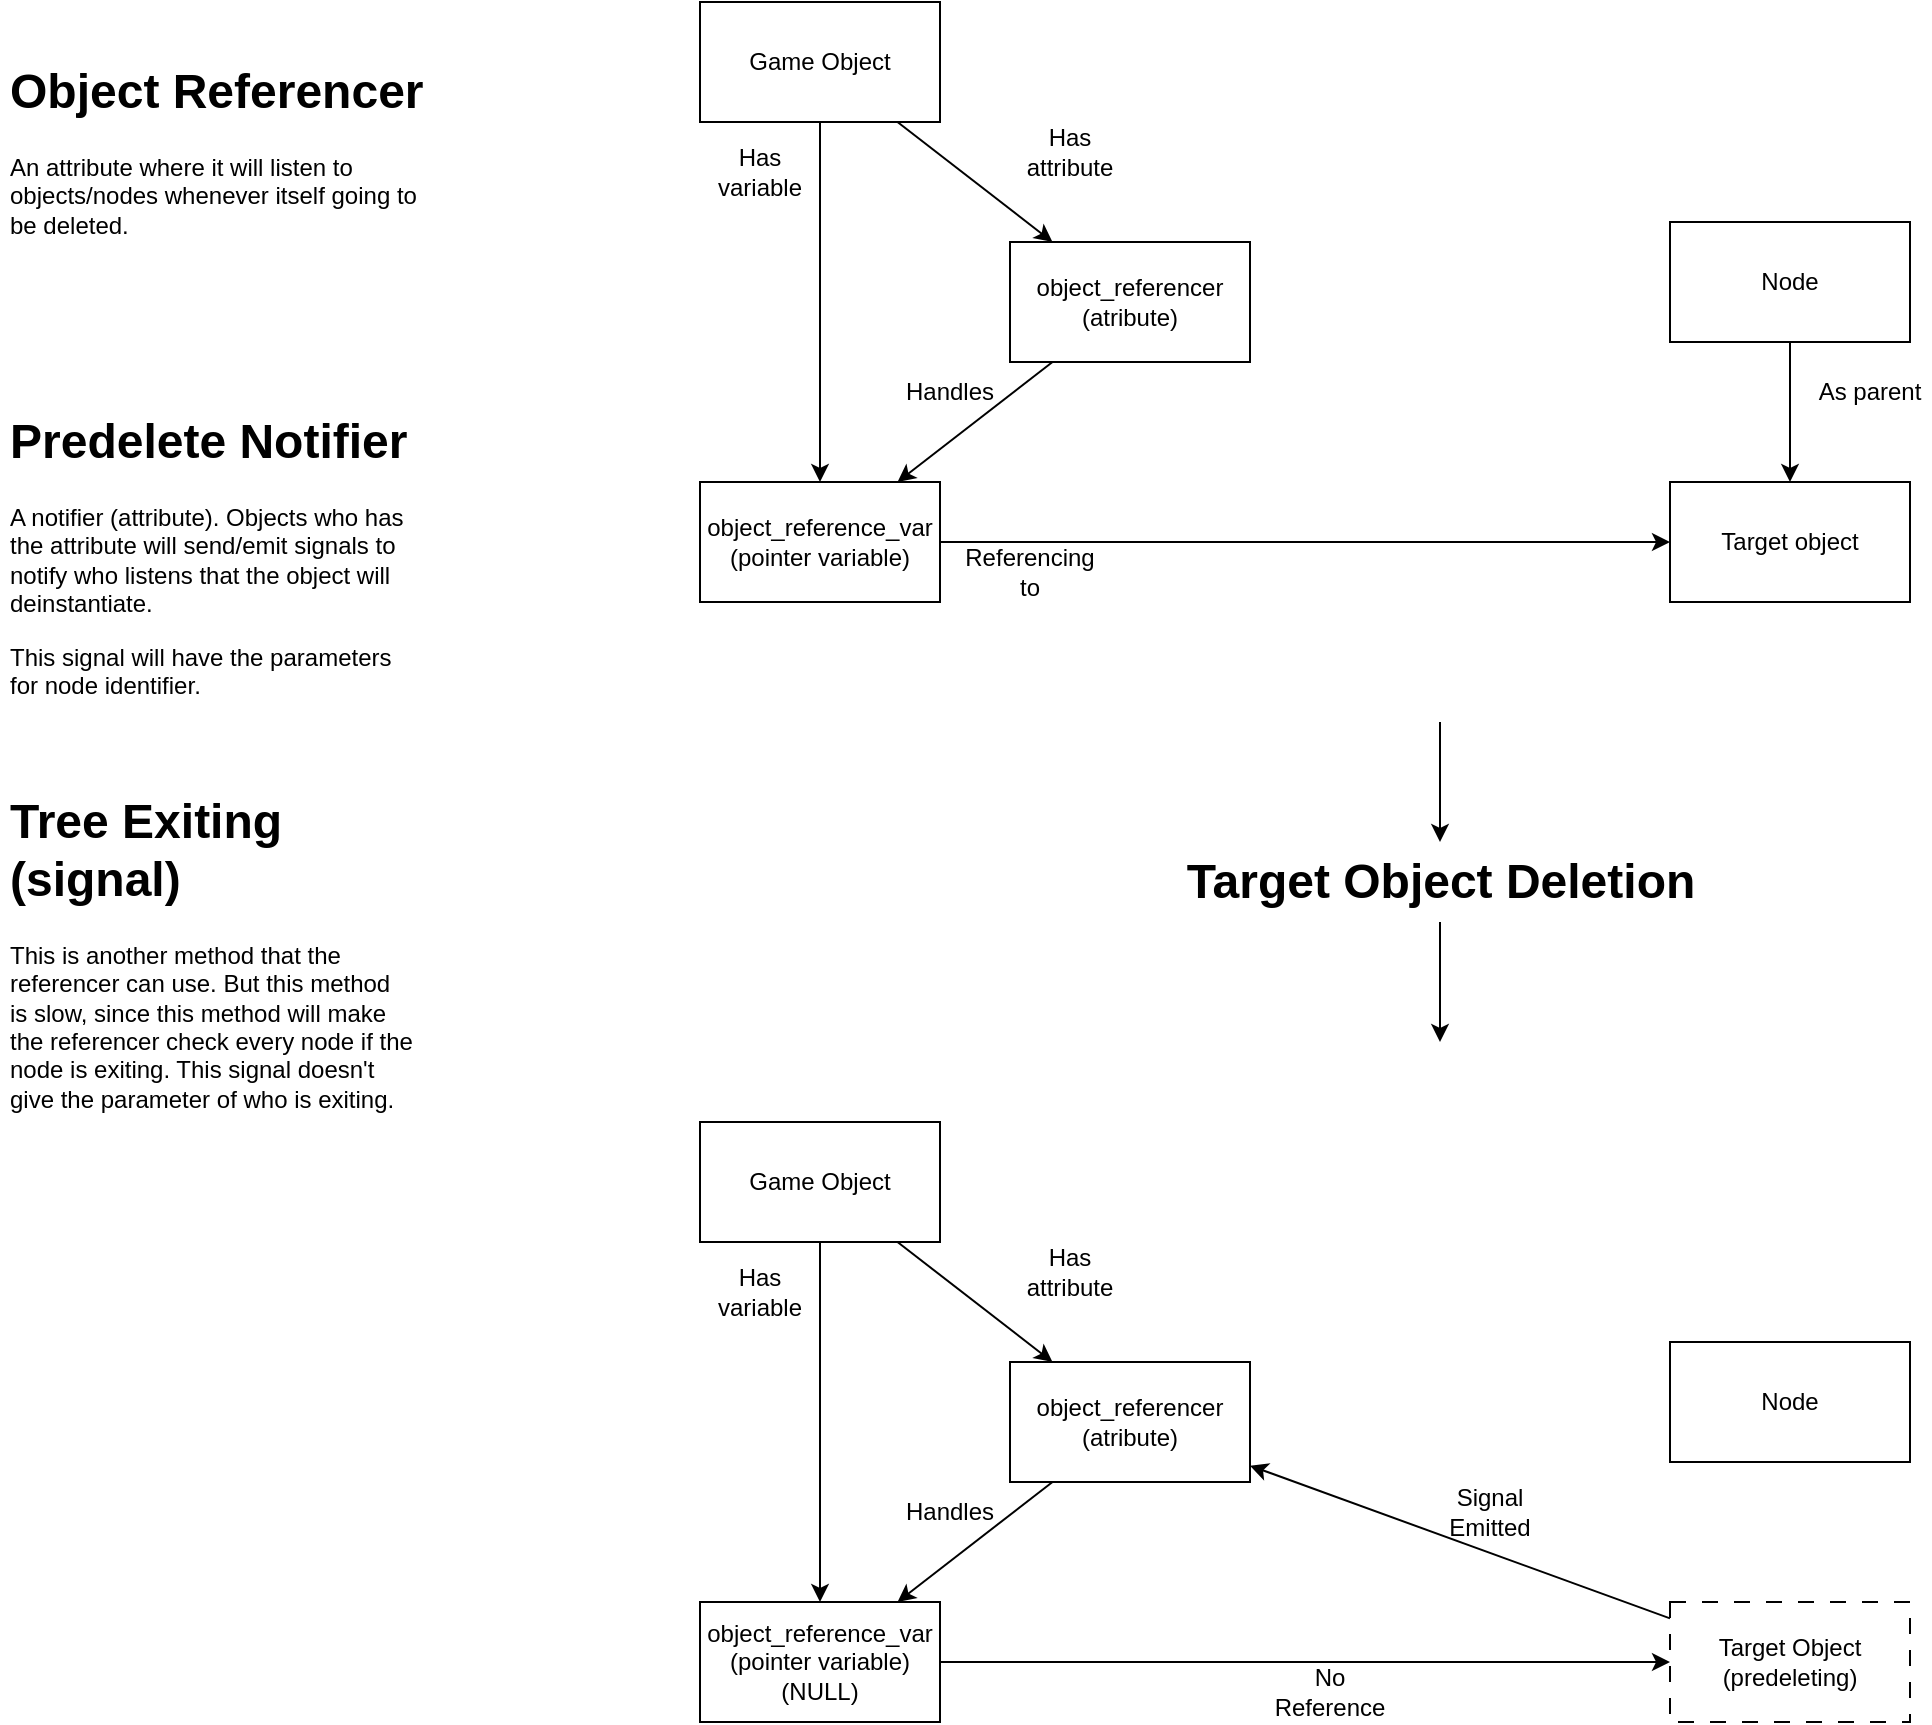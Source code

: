 <mxfile>
    <diagram id="QoahVZI8cnMSYLMzbJl1" name="Page-1">
        <mxGraphModel dx="967" dy="788" grid="1" gridSize="10" guides="1" tooltips="1" connect="1" arrows="1" fold="1" page="1" pageScale="1" pageWidth="850" pageHeight="1100" math="0" shadow="0">
            <root>
                <mxCell id="0"/>
                <mxCell id="1" parent="0"/>
                <mxCell id="8" style="edgeStyle=none;html=1;" parent="1" source="2" target="3" edge="1">
                    <mxGeometry relative="1" as="geometry"/>
                </mxCell>
                <mxCell id="10" style="edgeStyle=none;html=1;" parent="1" source="2" target="9" edge="1">
                    <mxGeometry relative="1" as="geometry"/>
                </mxCell>
                <mxCell id="2" value="Game Object" style="rounded=0;whiteSpace=wrap;html=1;" parent="1" vertex="1">
                    <mxGeometry x="440" y="170" width="120" height="60" as="geometry"/>
                </mxCell>
                <mxCell id="7" style="edgeStyle=none;html=1;" parent="1" source="3" target="4" edge="1">
                    <mxGeometry relative="1" as="geometry"/>
                </mxCell>
                <mxCell id="3" value="object_reference_var&lt;br&gt;(pointer variable)" style="rounded=0;whiteSpace=wrap;html=1;" parent="1" vertex="1">
                    <mxGeometry x="440" y="410" width="120" height="60" as="geometry"/>
                </mxCell>
                <mxCell id="4" value="Target object" style="rounded=0;whiteSpace=wrap;html=1;" parent="1" vertex="1">
                    <mxGeometry x="925" y="410" width="120" height="60" as="geometry"/>
                </mxCell>
                <mxCell id="6" style="edgeStyle=none;html=1;" parent="1" source="5" target="4" edge="1">
                    <mxGeometry relative="1" as="geometry"/>
                </mxCell>
                <mxCell id="5" value="Node" style="rounded=0;whiteSpace=wrap;html=1;" parent="1" vertex="1">
                    <mxGeometry x="925" y="280" width="120" height="60" as="geometry"/>
                </mxCell>
                <mxCell id="11" style="edgeStyle=none;html=1;" parent="1" source="9" target="3" edge="1">
                    <mxGeometry relative="1" as="geometry"/>
                </mxCell>
                <mxCell id="9" value="object_referencer&lt;br&gt;(atribute)" style="rounded=0;whiteSpace=wrap;html=1;" parent="1" vertex="1">
                    <mxGeometry x="595" y="290" width="120" height="60" as="geometry"/>
                </mxCell>
                <mxCell id="12" value="Has attribute" style="text;html=1;strokeColor=none;fillColor=none;align=center;verticalAlign=middle;whiteSpace=wrap;rounded=0;" parent="1" vertex="1">
                    <mxGeometry x="595" y="230" width="60" height="30" as="geometry"/>
                </mxCell>
                <mxCell id="14" value="Has variable" style="text;html=1;strokeColor=none;fillColor=none;align=center;verticalAlign=middle;whiteSpace=wrap;rounded=0;" parent="1" vertex="1">
                    <mxGeometry x="440" y="240" width="60" height="30" as="geometry"/>
                </mxCell>
                <mxCell id="15" value="Referencing to" style="text;html=1;strokeColor=none;fillColor=none;align=center;verticalAlign=middle;whiteSpace=wrap;rounded=0;" parent="1" vertex="1">
                    <mxGeometry x="575" y="440" width="60" height="30" as="geometry"/>
                </mxCell>
                <mxCell id="16" value="Handles" style="text;html=1;strokeColor=none;fillColor=none;align=center;verticalAlign=middle;whiteSpace=wrap;rounded=0;" parent="1" vertex="1">
                    <mxGeometry x="535" y="350" width="60" height="30" as="geometry"/>
                </mxCell>
                <mxCell id="17" value="As parent" style="text;html=1;strokeColor=none;fillColor=none;align=center;verticalAlign=middle;whiteSpace=wrap;rounded=0;" parent="1" vertex="1">
                    <mxGeometry x="995" y="350" width="60" height="30" as="geometry"/>
                </mxCell>
                <mxCell id="18" value="Target Object Deletion" style="text;strokeColor=none;fillColor=none;html=1;fontSize=24;fontStyle=1;verticalAlign=middle;align=center;" parent="1" vertex="1">
                    <mxGeometry x="675" y="590" width="270" height="40" as="geometry"/>
                </mxCell>
                <mxCell id="19" value="" style="endArrow=classic;html=1;" parent="1" target="18" edge="1">
                    <mxGeometry width="50" height="50" relative="1" as="geometry">
                        <mxPoint x="810" y="530" as="sourcePoint"/>
                        <mxPoint x="875" y="650" as="targetPoint"/>
                    </mxGeometry>
                </mxCell>
                <mxCell id="20" value="" style="endArrow=classic;html=1;" parent="1" source="18" edge="1">
                    <mxGeometry width="50" height="50" relative="1" as="geometry">
                        <mxPoint x="809.5" y="630" as="sourcePoint"/>
                        <mxPoint x="810" y="690" as="targetPoint"/>
                    </mxGeometry>
                </mxCell>
                <mxCell id="22" style="edgeStyle=none;html=1;" parent="1" source="24" target="26" edge="1">
                    <mxGeometry relative="1" as="geometry"/>
                </mxCell>
                <mxCell id="23" style="edgeStyle=none;html=1;" parent="1" source="24" target="31" edge="1">
                    <mxGeometry relative="1" as="geometry"/>
                </mxCell>
                <mxCell id="24" value="Game Object" style="rounded=0;whiteSpace=wrap;html=1;" parent="1" vertex="1">
                    <mxGeometry x="440" y="730" width="120" height="60" as="geometry"/>
                </mxCell>
                <mxCell id="25" style="edgeStyle=none;html=1;" parent="1" source="26" edge="1">
                    <mxGeometry relative="1" as="geometry">
                        <mxPoint x="925" y="1000" as="targetPoint"/>
                    </mxGeometry>
                </mxCell>
                <mxCell id="26" value="object_reference_var&lt;br&gt;(pointer variable)&lt;br&gt;(NULL)" style="rounded=0;whiteSpace=wrap;html=1;" parent="1" vertex="1">
                    <mxGeometry x="440" y="970" width="120" height="60" as="geometry"/>
                </mxCell>
                <mxCell id="29" value="Node" style="rounded=0;whiteSpace=wrap;html=1;" parent="1" vertex="1">
                    <mxGeometry x="925" y="840" width="120" height="60" as="geometry"/>
                </mxCell>
                <mxCell id="30" style="edgeStyle=none;html=1;" parent="1" source="31" target="26" edge="1">
                    <mxGeometry relative="1" as="geometry"/>
                </mxCell>
                <mxCell id="31" value="object_referencer&lt;br&gt;(atribute)" style="rounded=0;whiteSpace=wrap;html=1;" parent="1" vertex="1">
                    <mxGeometry x="595" y="850" width="120" height="60" as="geometry"/>
                </mxCell>
                <mxCell id="32" value="Has attribute" style="text;html=1;strokeColor=none;fillColor=none;align=center;verticalAlign=middle;whiteSpace=wrap;rounded=0;" parent="1" vertex="1">
                    <mxGeometry x="595" y="790" width="60" height="30" as="geometry"/>
                </mxCell>
                <mxCell id="33" value="Has variable" style="text;html=1;strokeColor=none;fillColor=none;align=center;verticalAlign=middle;whiteSpace=wrap;rounded=0;" parent="1" vertex="1">
                    <mxGeometry x="440" y="800" width="60" height="30" as="geometry"/>
                </mxCell>
                <mxCell id="34" value="No Reference" style="text;html=1;strokeColor=none;fillColor=none;align=center;verticalAlign=middle;whiteSpace=wrap;rounded=0;" parent="1" vertex="1">
                    <mxGeometry x="725" y="1000" width="60" height="30" as="geometry"/>
                </mxCell>
                <mxCell id="35" value="Handles" style="text;html=1;strokeColor=none;fillColor=none;align=center;verticalAlign=middle;whiteSpace=wrap;rounded=0;" parent="1" vertex="1">
                    <mxGeometry x="535" y="910" width="60" height="30" as="geometry"/>
                </mxCell>
                <mxCell id="38" value="Target Object&lt;br&gt;(predeleting)" style="rounded=0;whiteSpace=wrap;html=1;dashed=1;dashPattern=8 8;" parent="1" vertex="1">
                    <mxGeometry x="925" y="970" width="120" height="60" as="geometry"/>
                </mxCell>
                <mxCell id="39" value="" style="endArrow=classic;html=1;" parent="1" source="38" target="31" edge="1">
                    <mxGeometry width="50" height="50" relative="1" as="geometry">
                        <mxPoint x="745" y="940" as="sourcePoint"/>
                        <mxPoint x="795" y="890" as="targetPoint"/>
                    </mxGeometry>
                </mxCell>
                <mxCell id="40" value="Signal Emitted" style="text;html=1;strokeColor=none;fillColor=none;align=center;verticalAlign=middle;whiteSpace=wrap;rounded=0;dashed=1;dashPattern=8 8;" parent="1" vertex="1">
                    <mxGeometry x="805" y="910" width="60" height="30" as="geometry"/>
                </mxCell>
                <mxCell id="42" value="&lt;h1&gt;Object Referencer&lt;/h1&gt;&lt;p&gt;An attribute where it will listen to objects/nodes whenever itself going to be deleted.&lt;/p&gt;" style="text;html=1;strokeColor=none;fillColor=none;spacing=5;spacingTop=-20;whiteSpace=wrap;overflow=hidden;rounded=0;dashed=1;dashPattern=8 8;" parent="1" vertex="1">
                    <mxGeometry x="90" y="195" width="220" height="120" as="geometry"/>
                </mxCell>
                <mxCell id="44" value="&lt;h1&gt;Predelete Notifier&lt;/h1&gt;&lt;p&gt;A notifier (attribute). Objects who has the attribute will send/emit signals to notify who listens that the object will deinstantiate.&lt;/p&gt;&lt;p&gt;This signal will have the parameters for node identifier.&lt;/p&gt;" style="text;html=1;strokeColor=none;fillColor=none;spacing=5;spacingTop=-20;whiteSpace=wrap;overflow=hidden;rounded=0;dashed=1;dashPattern=8 8;" parent="1" vertex="1">
                    <mxGeometry x="90" y="370" width="210" height="150" as="geometry"/>
                </mxCell>
                <mxCell id="45" value="&lt;h1&gt;Tree Exiting (signal)&lt;/h1&gt;&lt;p&gt;This is another method that the referencer can use. But this method is slow, since this method will make the referencer check every node if the node is exiting. This signal doesn't give the parameter of who is exiting.&lt;/p&gt;" style="text;html=1;strokeColor=none;fillColor=none;spacing=5;spacingTop=-20;whiteSpace=wrap;overflow=hidden;rounded=0;dashed=1;dashPattern=8 8;" parent="1" vertex="1">
                    <mxGeometry x="90" y="560" width="210" height="180" as="geometry"/>
                </mxCell>
            </root>
        </mxGraphModel>
    </diagram>
</mxfile>
